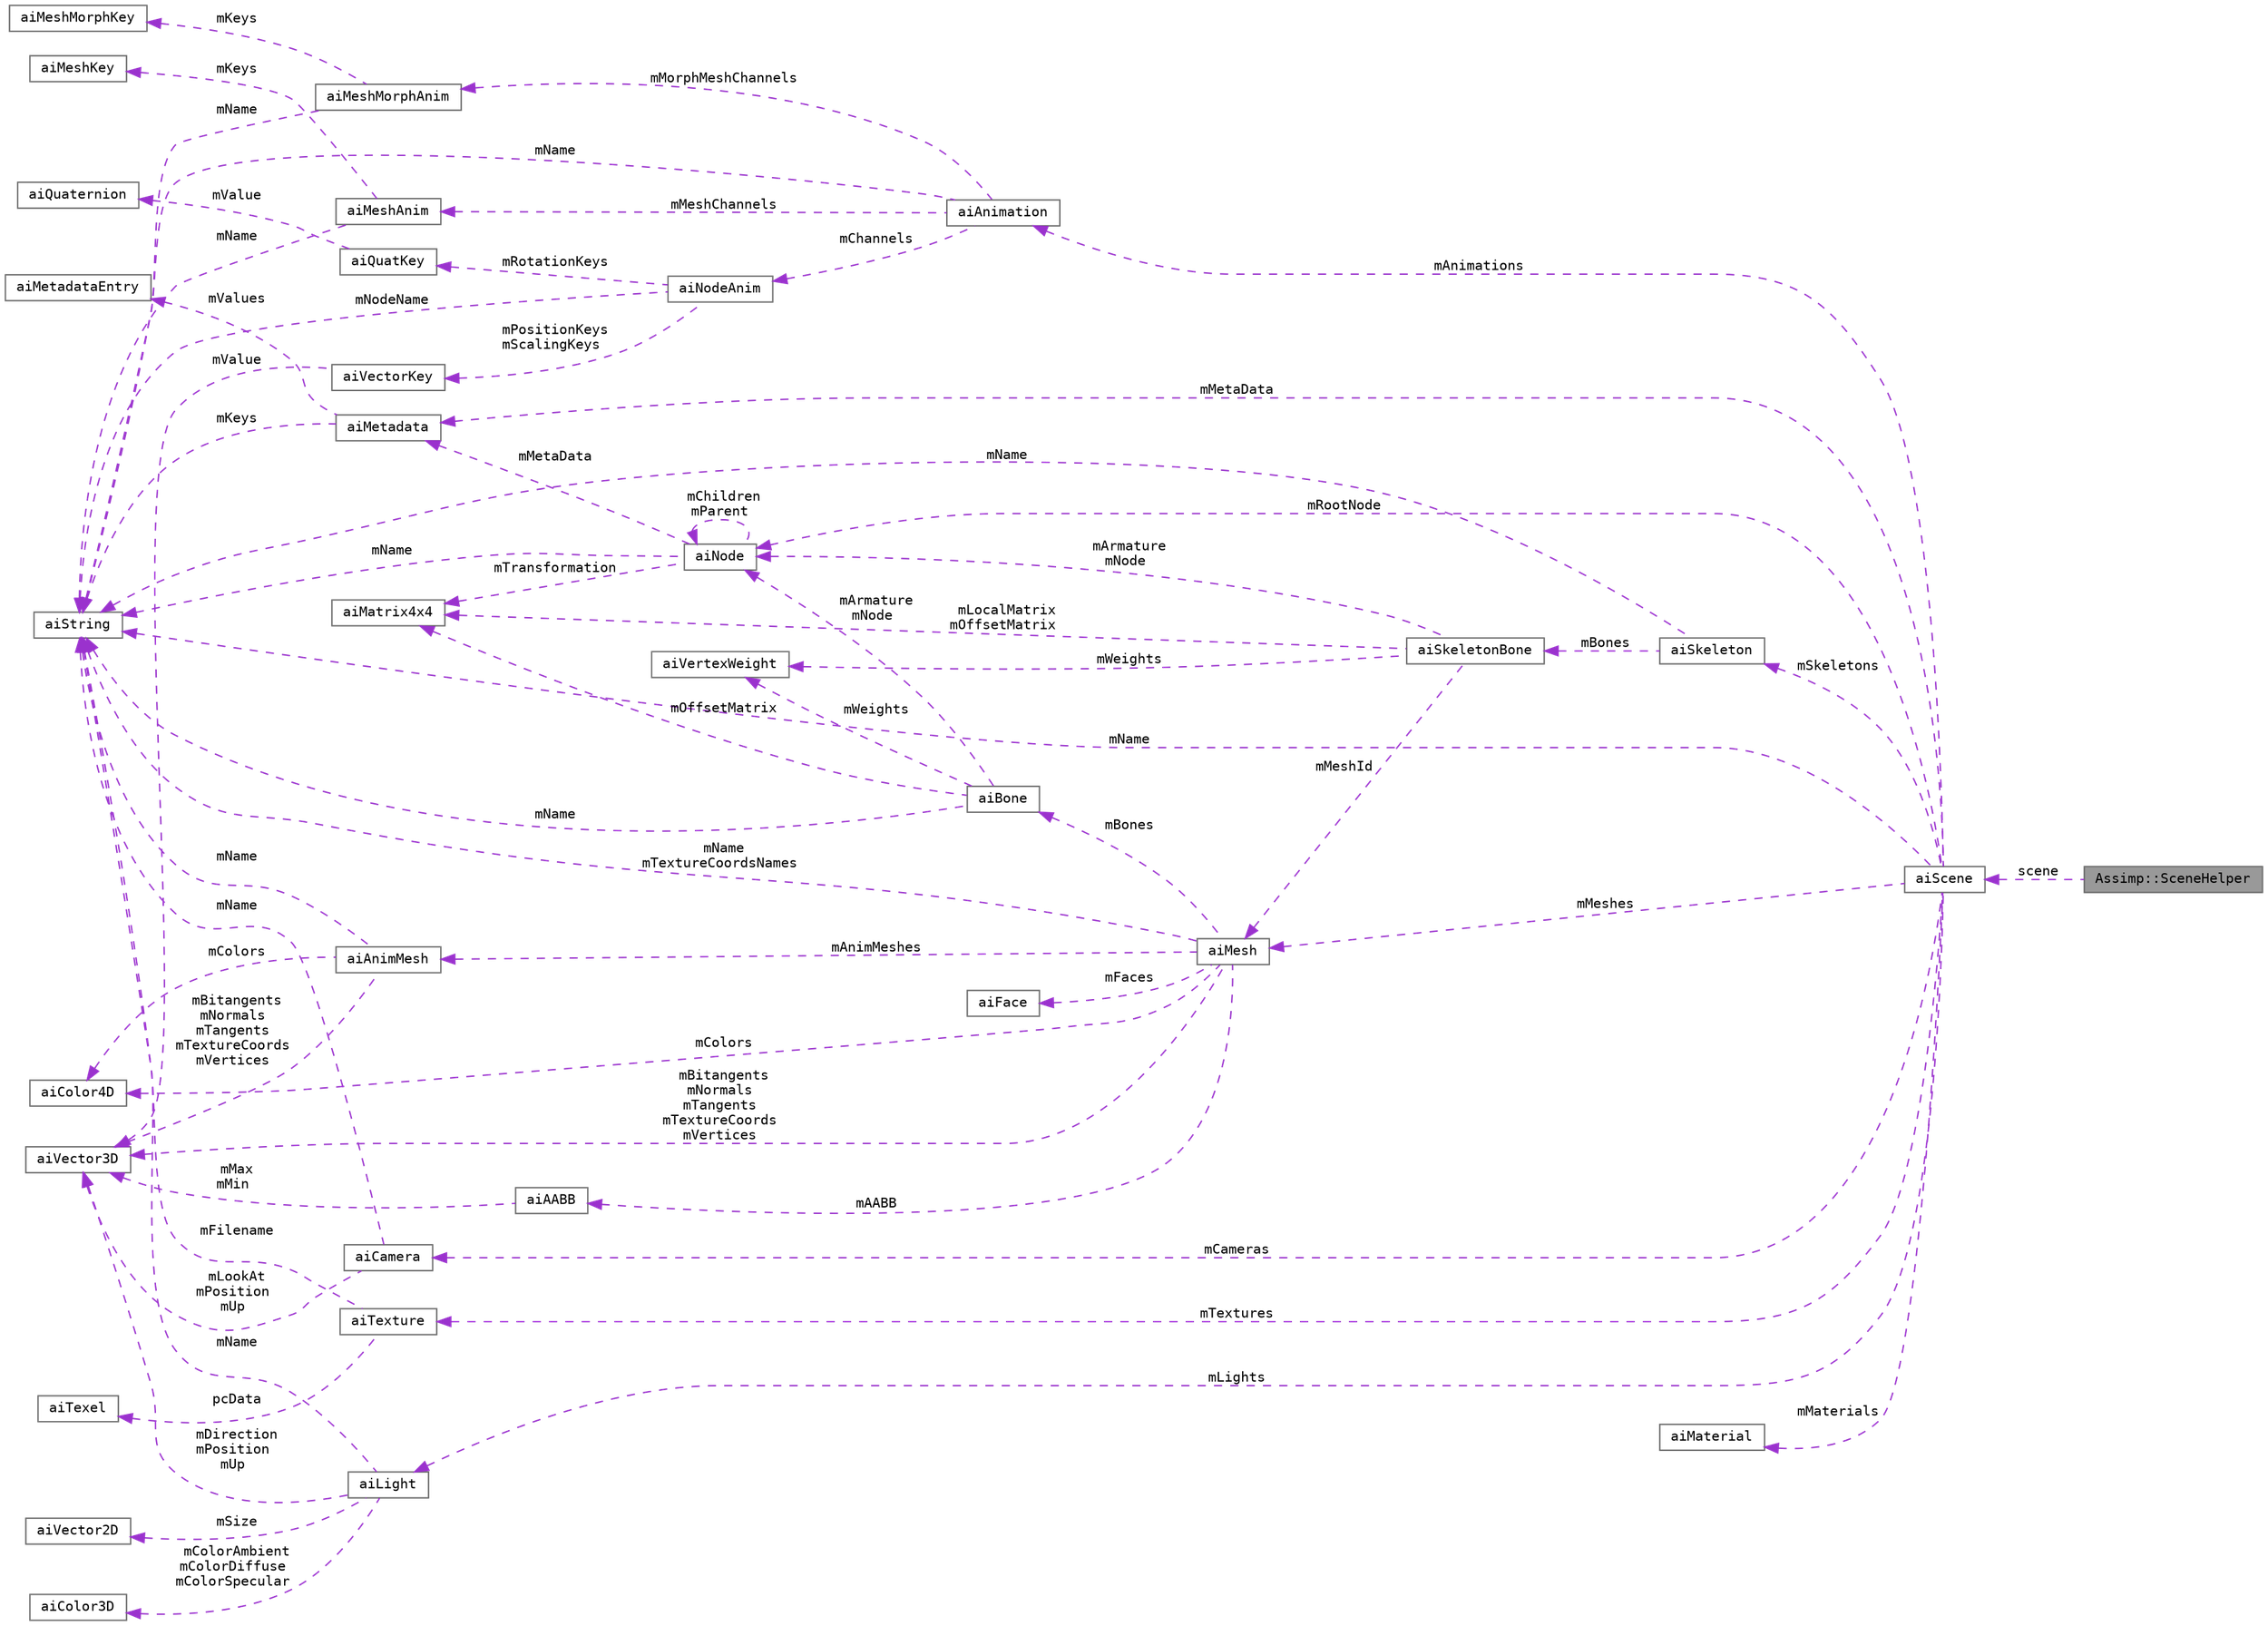 digraph "Assimp::SceneHelper"
{
 // LATEX_PDF_SIZE
  bgcolor="transparent";
  edge [fontname=Terminal,fontsize=10,labelfontname=Helvetica,labelfontsize=10];
  node [fontname=Terminal,fontsize=10,shape=box,height=0.2,width=0.4];
  rankdir="LR";
  Node1 [label="Assimp::SceneHelper",height=0.2,width=0.4,color="gray40", fillcolor="grey60", style="filled", fontcolor="black",tooltip="Utility for SceneCombiner."];
  Node2 -> Node1 [dir="back",color="darkorchid3",style="dashed",label=" scene" ];
  Node2 [label="aiScene",height=0.2,width=0.4,color="gray40", fillcolor="white", style="filled",URL="$structai_scene.html",tooltip=" "];
  Node3 -> Node2 [dir="back",color="darkorchid3",style="dashed",label=" mRootNode" ];
  Node3 [label="aiNode",height=0.2,width=0.4,color="gray40", fillcolor="white", style="filled",URL="$structai_node.html",tooltip=" "];
  Node4 -> Node3 [dir="back",color="darkorchid3",style="dashed",label=" mName" ];
  Node4 [label="aiString",height=0.2,width=0.4,color="gray40", fillcolor="white", style="filled",URL="$structai_string.html",tooltip="Represents an UTF-8 string, zero byte terminated."];
  Node5 -> Node3 [dir="back",color="darkorchid3",style="dashed",label=" mTransformation" ];
  Node5 [label="aiMatrix4x4",height=0.2,width=0.4,color="gray40", fillcolor="white", style="filled",URL="$structai_matrix4x4.html",tooltip=" "];
  Node3 -> Node3 [dir="back",color="darkorchid3",style="dashed",label=" mChildren\nmParent" ];
  Node6 -> Node3 [dir="back",color="darkorchid3",style="dashed",label=" mMetaData" ];
  Node6 [label="aiMetadata",height=0.2,width=0.4,color="gray40", fillcolor="white", style="filled",URL="$structai_metadata.html",tooltip=" "];
  Node4 -> Node6 [dir="back",color="darkorchid3",style="dashed",label=" mKeys" ];
  Node7 -> Node6 [dir="back",color="darkorchid3",style="dashed",label=" mValues" ];
  Node7 [label="aiMetadataEntry",height=0.2,width=0.4,color="gray40", fillcolor="white", style="filled",URL="$structai_metadata_entry.html",tooltip=" "];
  Node8 -> Node2 [dir="back",color="darkorchid3",style="dashed",label=" mMeshes" ];
  Node8 [label="aiMesh",height=0.2,width=0.4,color="gray40", fillcolor="white", style="filled",URL="$structai_mesh.html",tooltip="enum aiMorphingMethod"];
  Node9 -> Node8 [dir="back",color="darkorchid3",style="dashed",label=" mBitangents\nmNormals\nmTangents\nmTextureCoords\nmVertices" ];
  Node9 [label="aiVector3D",height=0.2,width=0.4,color="gray40", fillcolor="white", style="filled",URL="$structai_vector3_d.html",tooltip=" "];
  Node10 -> Node8 [dir="back",color="darkorchid3",style="dashed",label=" mColors" ];
  Node10 [label="aiColor4D",height=0.2,width=0.4,color="gray40", fillcolor="white", style="filled",URL="$structai_color4_d.html",tooltip=" "];
  Node11 -> Node8 [dir="back",color="darkorchid3",style="dashed",label=" mFaces" ];
  Node11 [label="aiFace",height=0.2,width=0.4,color="gray40", fillcolor="white", style="filled",URL="$structai_face.html",tooltip="A single face in a mesh, referring to multiple vertices."];
  Node12 -> Node8 [dir="back",color="darkorchid3",style="dashed",label=" mBones" ];
  Node12 [label="aiBone",height=0.2,width=0.4,color="gray40", fillcolor="white", style="filled",URL="$structai_bone.html",tooltip="A single bone of a mesh."];
  Node4 -> Node12 [dir="back",color="darkorchid3",style="dashed",label=" mName" ];
  Node3 -> Node12 [dir="back",color="darkorchid3",style="dashed",label=" mArmature\nmNode" ];
  Node13 -> Node12 [dir="back",color="darkorchid3",style="dashed",label=" mWeights" ];
  Node13 [label="aiVertexWeight",height=0.2,width=0.4,color="gray40", fillcolor="white", style="filled",URL="$structai_vertex_weight.html",tooltip="A single influence of a bone on a vertex."];
  Node5 -> Node12 [dir="back",color="darkorchid3",style="dashed",label=" mOffsetMatrix" ];
  Node4 -> Node8 [dir="back",color="darkorchid3",style="dashed",label=" mName\nmTextureCoordsNames" ];
  Node14 -> Node8 [dir="back",color="darkorchid3",style="dashed",label=" mAnimMeshes" ];
  Node14 [label="aiAnimMesh",height=0.2,width=0.4,color="gray40", fillcolor="white", style="filled",URL="$structai_anim_mesh.html",tooltip="An AnimMesh is an attachment to an aiMesh stores per-vertex animations for a particular frame."];
  Node4 -> Node14 [dir="back",color="darkorchid3",style="dashed",label=" mName" ];
  Node9 -> Node14 [dir="back",color="darkorchid3",style="dashed",label=" mBitangents\nmNormals\nmTangents\nmTextureCoords\nmVertices" ];
  Node10 -> Node14 [dir="back",color="darkorchid3",style="dashed",label=" mColors" ];
  Node15 -> Node8 [dir="back",color="darkorchid3",style="dashed",label=" mAABB" ];
  Node15 [label="aiAABB",height=0.2,width=0.4,color="gray40", fillcolor="white", style="filled",URL="$structai_a_a_b_b.html",tooltip=" "];
  Node9 -> Node15 [dir="back",color="darkorchid3",style="dashed",label=" mMax\nmMin" ];
  Node16 -> Node2 [dir="back",color="darkorchid3",style="dashed",label=" mMaterials" ];
  Node16 [label="aiMaterial",height=0.2,width=0.4,color="gray40", fillcolor="white", style="filled",URL="$structai_material.html",tooltip="Data structure for a material."];
  Node17 -> Node2 [dir="back",color="darkorchid3",style="dashed",label=" mAnimations" ];
  Node17 [label="aiAnimation",height=0.2,width=0.4,color="gray40", fillcolor="white", style="filled",URL="$structai_animation.html",tooltip=" "];
  Node4 -> Node17 [dir="back",color="darkorchid3",style="dashed",label=" mName" ];
  Node18 -> Node17 [dir="back",color="darkorchid3",style="dashed",label=" mChannels" ];
  Node18 [label="aiNodeAnim",height=0.2,width=0.4,color="gray40", fillcolor="white", style="filled",URL="$structai_node_anim.html",tooltip=" "];
  Node4 -> Node18 [dir="back",color="darkorchid3",style="dashed",label=" mNodeName" ];
  Node19 -> Node18 [dir="back",color="darkorchid3",style="dashed",label=" mPositionKeys\nmScalingKeys" ];
  Node19 [label="aiVectorKey",height=0.2,width=0.4,color="gray40", fillcolor="white", style="filled",URL="$structai_vector_key.html",tooltip=" "];
  Node9 -> Node19 [dir="back",color="darkorchid3",style="dashed",label=" mValue" ];
  Node20 -> Node18 [dir="back",color="darkorchid3",style="dashed",label=" mRotationKeys" ];
  Node20 [label="aiQuatKey",height=0.2,width=0.4,color="gray40", fillcolor="white", style="filled",URL="$structai_quat_key.html",tooltip=" "];
  Node21 -> Node20 [dir="back",color="darkorchid3",style="dashed",label=" mValue" ];
  Node21 [label="aiQuaternion",height=0.2,width=0.4,color="gray40", fillcolor="white", style="filled",URL="$structai_quaternion.html",tooltip=" "];
  Node22 -> Node17 [dir="back",color="darkorchid3",style="dashed",label=" mMeshChannels" ];
  Node22 [label="aiMeshAnim",height=0.2,width=0.4,color="gray40", fillcolor="white", style="filled",URL="$structai_mesh_anim.html",tooltip=" "];
  Node4 -> Node22 [dir="back",color="darkorchid3",style="dashed",label=" mName" ];
  Node23 -> Node22 [dir="back",color="darkorchid3",style="dashed",label=" mKeys" ];
  Node23 [label="aiMeshKey",height=0.2,width=0.4,color="gray40", fillcolor="white", style="filled",URL="$structai_mesh_key.html",tooltip=" "];
  Node24 -> Node17 [dir="back",color="darkorchid3",style="dashed",label=" mMorphMeshChannels" ];
  Node24 [label="aiMeshMorphAnim",height=0.2,width=0.4,color="gray40", fillcolor="white", style="filled",URL="$structai_mesh_morph_anim.html",tooltip=" "];
  Node4 -> Node24 [dir="back",color="darkorchid3",style="dashed",label=" mName" ];
  Node25 -> Node24 [dir="back",color="darkorchid3",style="dashed",label=" mKeys" ];
  Node25 [label="aiMeshMorphKey",height=0.2,width=0.4,color="gray40", fillcolor="white", style="filled",URL="$structai_mesh_morph_key.html",tooltip=" "];
  Node26 -> Node2 [dir="back",color="darkorchid3",style="dashed",label=" mTextures" ];
  Node26 [label="aiTexture",height=0.2,width=0.4,color="gray40", fillcolor="white", style="filled",URL="$structai_texture.html",tooltip=" "];
  Node27 -> Node26 [dir="back",color="darkorchid3",style="dashed",label=" pcData" ];
  Node27 [label="aiTexel",height=0.2,width=0.4,color="gray40", fillcolor="white", style="filled",URL="$structai_texel.html",tooltip="Helper structure to represent a texel in a ARGB8888 format."];
  Node4 -> Node26 [dir="back",color="darkorchid3",style="dashed",label=" mFilename" ];
  Node28 -> Node2 [dir="back",color="darkorchid3",style="dashed",label=" mLights" ];
  Node28 [label="aiLight",height=0.2,width=0.4,color="gray40", fillcolor="white", style="filled",URL="$structai_light.html",tooltip=" "];
  Node4 -> Node28 [dir="back",color="darkorchid3",style="dashed",label=" mName" ];
  Node9 -> Node28 [dir="back",color="darkorchid3",style="dashed",label=" mDirection\nmPosition\nmUp" ];
  Node29 -> Node28 [dir="back",color="darkorchid3",style="dashed",label=" mColorAmbient\nmColorDiffuse\nmColorSpecular" ];
  Node29 [label="aiColor3D",height=0.2,width=0.4,color="gray40", fillcolor="white", style="filled",URL="$structai_color3_d.html",tooltip=" "];
  Node30 -> Node28 [dir="back",color="darkorchid3",style="dashed",label=" mSize" ];
  Node30 [label="aiVector2D",height=0.2,width=0.4,color="gray40", fillcolor="white", style="filled",URL="$structai_vector2_d.html",tooltip=" "];
  Node31 -> Node2 [dir="back",color="darkorchid3",style="dashed",label=" mCameras" ];
  Node31 [label="aiCamera",height=0.2,width=0.4,color="gray40", fillcolor="white", style="filled",URL="$structai_camera.html",tooltip=" "];
  Node4 -> Node31 [dir="back",color="darkorchid3",style="dashed",label=" mName" ];
  Node9 -> Node31 [dir="back",color="darkorchid3",style="dashed",label=" mLookAt\nmPosition\nmUp" ];
  Node6 -> Node2 [dir="back",color="darkorchid3",style="dashed",label=" mMetaData" ];
  Node4 -> Node2 [dir="back",color="darkorchid3",style="dashed",label=" mName" ];
  Node32 -> Node2 [dir="back",color="darkorchid3",style="dashed",label=" mSkeletons" ];
  Node32 [label="aiSkeleton",height=0.2,width=0.4,color="gray40", fillcolor="white", style="filled",URL="$structai_skeleton.html",tooltip="A skeleton represents the bone hierarchy of an animation."];
  Node4 -> Node32 [dir="back",color="darkorchid3",style="dashed",label=" mName" ];
  Node33 -> Node32 [dir="back",color="darkorchid3",style="dashed",label=" mBones" ];
  Node33 [label="aiSkeletonBone",height=0.2,width=0.4,color="gray40", fillcolor="white", style="filled",URL="$structai_skeleton_bone.html",tooltip="A skeleton bone represents a single bone is a skeleton structure."];
  Node3 -> Node33 [dir="back",color="darkorchid3",style="dashed",label=" mArmature\nmNode" ];
  Node8 -> Node33 [dir="back",color="darkorchid3",style="dashed",label=" mMeshId" ];
  Node13 -> Node33 [dir="back",color="darkorchid3",style="dashed",label=" mWeights" ];
  Node5 -> Node33 [dir="back",color="darkorchid3",style="dashed",label=" mLocalMatrix\nmOffsetMatrix" ];
}
